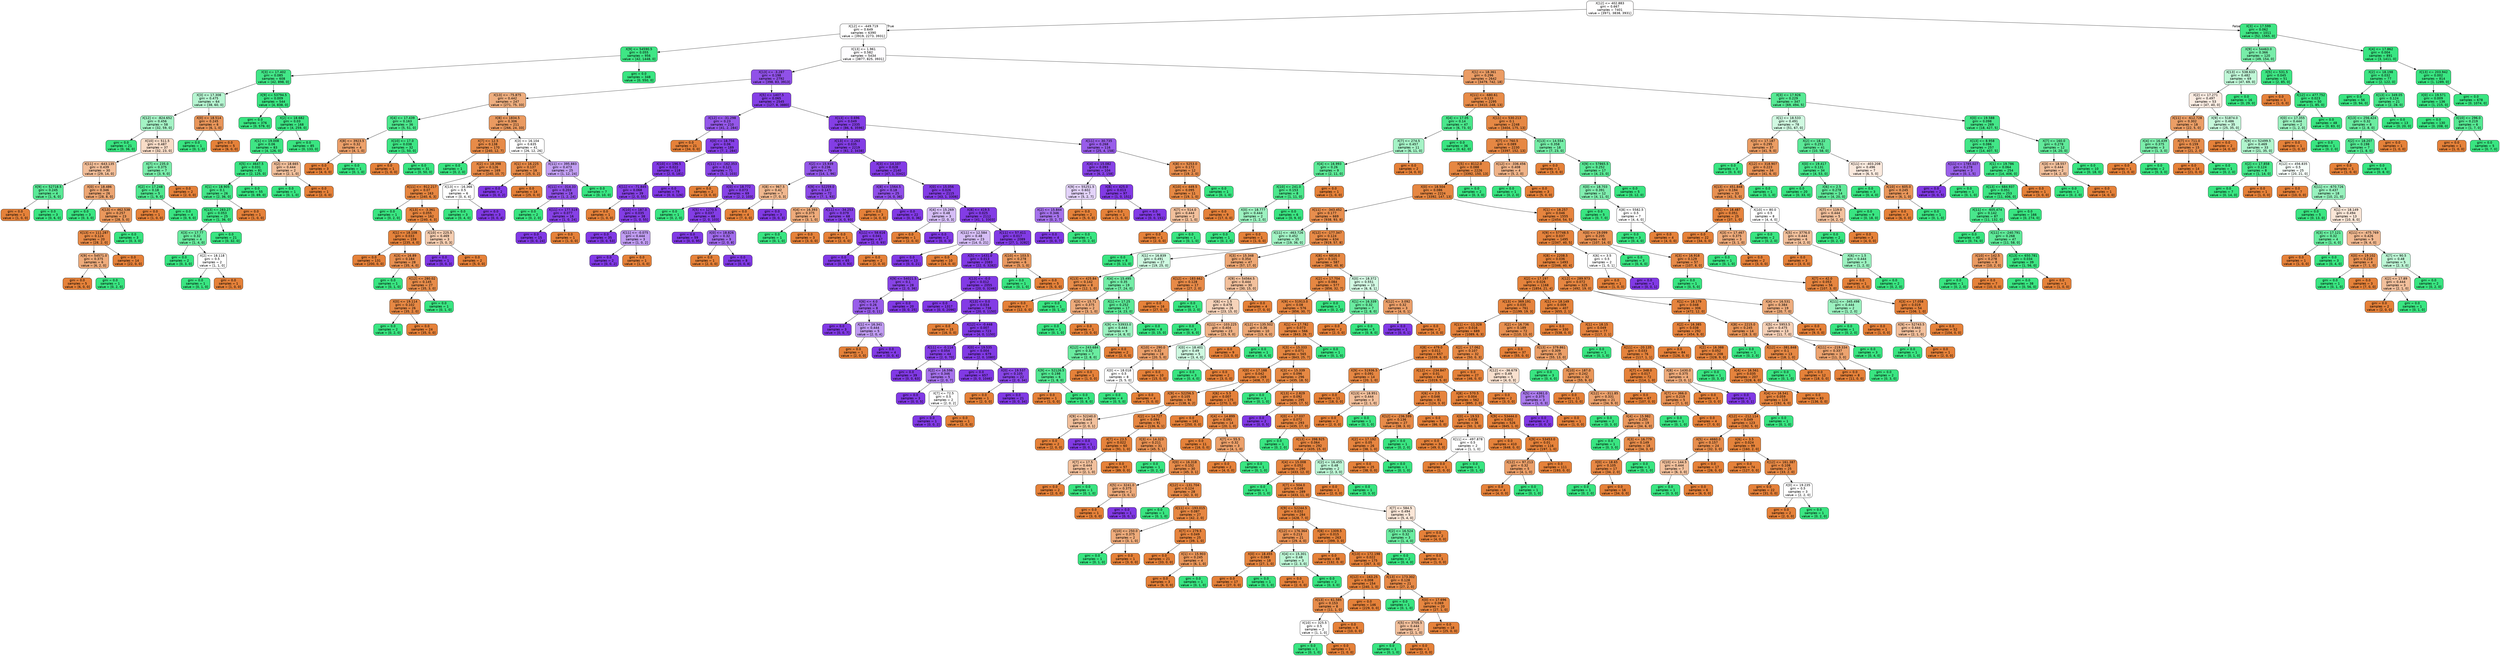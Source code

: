 digraph Tree {
node [shape=box, style="filled, rounded", color="black", fontname=helvetica] ;
edge [fontname=helvetica] ;
0 [label="X[12] <= 402.883\ngini = 0.667\nsamples = 7401\nvalue = [3971, 3838, 3931]", fillcolor="#fffefe"] ;
1 [label="X[12] <= -449.719\ngini = 0.649\nsamples = 6390\nvalue = [3919, 2273, 3931]", fillcolor="#ffffff"] ;
0 -> 1 [labeldistance=2.5, labelangle=45, headlabel="True"] ;
2 [label="X[9] <= 54590.5\ngini = 0.055\nsamples = 956\nvalue = [42, 1448, 0]", fillcolor="#3fe685"] ;
1 -> 2 ;
3 [label="X[3] <= 17.402\ngini = 0.085\nsamples = 608\nvalue = [42, 898, 0]", fillcolor="#42e687"] ;
2 -> 3 ;
4 [label="X[3] <= 17.308\ngini = 0.475\nsamples = 64\nvalue = [38, 60, 0]", fillcolor="#b6f5d1"] ;
3 -> 4 ;
5 [label="X[12] <= -824.652\ngini = 0.456\nsamples = 58\nvalue = [32, 59, 0]", fillcolor="#a4f3c5"] ;
4 -> 5 ;
6 [label="gini = 0.0\nsamples = 21\nvalue = [0, 36, 0]", fillcolor="#39e581"] ;
5 -> 6 ;
7 [label="X[10] <= 511.5\ngini = 0.487\nsamples = 37\nvalue = [32, 23, 0]", fillcolor="#f8dcc7"] ;
5 -> 7 ;
8 [label="X[11] <= -643.135\ngini = 0.439\nsamples = 30\nvalue = [29, 14, 0]", fillcolor="#f2be99"] ;
7 -> 8 ;
9 [label="X[9] <= 52718.5\ngini = 0.245\nsamples = 4\nvalue = [1, 6, 0]", fillcolor="#5ae996"] ;
8 -> 9 ;
10 [label="gini = 0.0\nsamples = 1\nvalue = [1, 0, 0]", fillcolor="#e58139"] ;
9 -> 10 ;
11 [label="gini = 0.0\nsamples = 3\nvalue = [0, 6, 0]", fillcolor="#39e581"] ;
9 -> 11 ;
12 [label="X[0] <= 18.486\ngini = 0.346\nsamples = 26\nvalue = [28, 8, 0]", fillcolor="#eca572"] ;
8 -> 12 ;
13 [label="gini = 0.0\nsamples = 3\nvalue = [0, 3, 0]", fillcolor="#39e581"] ;
12 -> 13 ;
14 [label="X[13] <= 462.538\ngini = 0.257\nsamples = 23\nvalue = [28, 5, 0]", fillcolor="#ea985c"] ;
12 -> 14 ;
15 [label="X[13] <= 111.287\ngini = 0.124\nsamples = 20\nvalue = [28, 2, 0]", fillcolor="#e78a47"] ;
14 -> 15 ;
16 [label="X[9] <= 54571.0\ngini = 0.375\nsamples = 6\nvalue = [6, 2, 0]", fillcolor="#eeab7b"] ;
15 -> 16 ;
17 [label="gini = 0.0\nsamples = 5\nvalue = [6, 0, 0]", fillcolor="#e58139"] ;
16 -> 17 ;
18 [label="gini = 0.0\nsamples = 1\nvalue = [0, 2, 0]", fillcolor="#39e581"] ;
16 -> 18 ;
19 [label="gini = 0.0\nsamples = 14\nvalue = [22, 0, 0]", fillcolor="#e58139"] ;
15 -> 19 ;
20 [label="gini = 0.0\nsamples = 3\nvalue = [0, 3, 0]", fillcolor="#39e581"] ;
14 -> 20 ;
21 [label="X[7] <= 235.0\ngini = 0.375\nsamples = 7\nvalue = [3, 9, 0]", fillcolor="#7beeab"] ;
7 -> 21 ;
22 [label="X[2] <= 17.248\ngini = 0.18\nsamples = 5\nvalue = [1, 9, 0]", fillcolor="#4fe88f"] ;
21 -> 22 ;
23 [label="gini = 0.0\nsamples = 1\nvalue = [1, 0, 0]", fillcolor="#e58139"] ;
22 -> 23 ;
24 [label="gini = 0.0\nsamples = 4\nvalue = [0, 9, 0]", fillcolor="#39e581"] ;
22 -> 24 ;
25 [label="gini = 0.0\nsamples = 2\nvalue = [2, 0, 0]", fillcolor="#e58139"] ;
21 -> 25 ;
26 [label="X[0] <= 18.514\ngini = 0.245\nsamples = 6\nvalue = [6, 1, 0]", fillcolor="#e9965a"] ;
4 -> 26 ;
27 [label="gini = 0.0\nsamples = 1\nvalue = [0, 1, 0]", fillcolor="#39e581"] ;
26 -> 27 ;
28 [label="gini = 0.0\nsamples = 5\nvalue = [6, 0, 0]", fillcolor="#e58139"] ;
26 -> 28 ;
29 [label="X[9] <= 53794.5\ngini = 0.009\nsamples = 544\nvalue = [4, 838, 0]", fillcolor="#3ae582"] ;
3 -> 29 ;
30 [label="gini = 0.0\nsamples = 376\nvalue = [0, 579, 0]", fillcolor="#39e581"] ;
29 -> 30 ;
31 [label="X[2] <= 18.682\ngini = 0.03\nsamples = 168\nvalue = [4, 259, 0]", fillcolor="#3ce583"] ;
29 -> 31 ;
32 [label="X[1] <= 19.008\ngini = 0.06\nsamples = 83\nvalue = [4, 126, 0]", fillcolor="#3fe685"] ;
31 -> 32 ;
33 [label="X[5] <= 4647.5\ngini = 0.031\nsamples = 81\nvalue = [2, 125, 0]", fillcolor="#3ce583"] ;
32 -> 33 ;
34 [label="X[1] <= 18.905\ngini = 0.1\nsamples = 26\nvalue = [2, 36, 0]", fillcolor="#44e688"] ;
33 -> 34 ;
35 [label="X[13] <= 283.27\ngini = 0.053\nsamples = 25\nvalue = [1, 36, 0]", fillcolor="#3ee684"] ;
34 -> 35 ;
36 [label="X[3] <= 17.77\ngini = 0.32\nsamples = 4\nvalue = [1, 4, 0]", fillcolor="#6aeca0"] ;
35 -> 36 ;
37 [label="gini = 0.0\nsamples = 2\nvalue = [0, 3, 0]", fillcolor="#39e581"] ;
36 -> 37 ;
38 [label="X[2] <= 18.118\ngini = 0.5\nsamples = 2\nvalue = [1, 1, 0]", fillcolor="#ffffff"] ;
36 -> 38 ;
39 [label="gini = 0.0\nsamples = 1\nvalue = [0, 1, 0]", fillcolor="#39e581"] ;
38 -> 39 ;
40 [label="gini = 0.0\nsamples = 1\nvalue = [1, 0, 0]", fillcolor="#e58139"] ;
38 -> 40 ;
41 [label="gini = 0.0\nsamples = 21\nvalue = [0, 32, 0]", fillcolor="#39e581"] ;
35 -> 41 ;
42 [label="gini = 0.0\nsamples = 1\nvalue = [1, 0, 0]", fillcolor="#e58139"] ;
34 -> 42 ;
43 [label="gini = 0.0\nsamples = 55\nvalue = [0, 89, 0]", fillcolor="#39e581"] ;
33 -> 43 ;
44 [label="X[2] <= 18.665\ngini = 0.444\nsamples = 2\nvalue = [2, 1, 0]", fillcolor="#f2c09c"] ;
32 -> 44 ;
45 [label="gini = 0.0\nsamples = 1\nvalue = [0, 1, 0]", fillcolor="#39e581"] ;
44 -> 45 ;
46 [label="gini = 0.0\nsamples = 1\nvalue = [2, 0, 0]", fillcolor="#e58139"] ;
44 -> 46 ;
47 [label="gini = 0.0\nsamples = 85\nvalue = [0, 133, 0]", fillcolor="#39e581"] ;
31 -> 47 ;
48 [label="gini = 0.0\nsamples = 348\nvalue = [0, 550, 0]", fillcolor="#39e581"] ;
2 -> 48 ;
49 [label="X[13] <= 1.961\ngini = 0.582\nsamples = 5434\nvalue = [3877, 825, 3931]", fillcolor="#fefdff"] ;
1 -> 49 ;
50 [label="X[13] <= -3.287\ngini = 0.198\nsamples = 2792\nvalue = [398, 83, 3913]", fillcolor="#9051e8"] ;
49 -> 50 ;
51 [label="X[13] <= -75.875\ngini = 0.442\nsamples = 247\nvalue = [271, 75, 33]", fillcolor="#eeae7f"] ;
50 -> 51 ;
52 [label="X[4] <= 17.439\ngini = 0.163\nsamples = 36\nvalue = [5, 51, 0]", fillcolor="#4ce88d"] ;
51 -> 52 ;
53 [label="X[8] <= 3923.5\ngini = 0.32\nsamples = 4\nvalue = [4, 1, 0]", fillcolor="#eca06a"] ;
52 -> 53 ;
54 [label="gini = 0.0\nsamples = 3\nvalue = [4, 0, 0]", fillcolor="#e58139"] ;
53 -> 54 ;
55 [label="gini = 0.0\nsamples = 1\nvalue = [0, 1, 0]", fillcolor="#39e581"] ;
53 -> 55 ;
56 [label="X[10] <= 17.0\ngini = 0.038\nsamples = 32\nvalue = [1, 50, 0]", fillcolor="#3de684"] ;
52 -> 56 ;
57 [label="gini = 0.0\nsamples = 1\nvalue = [1, 0, 0]", fillcolor="#e58139"] ;
56 -> 57 ;
58 [label="gini = 0.0\nsamples = 31\nvalue = [0, 50, 0]", fillcolor="#39e581"] ;
56 -> 58 ;
59 [label="X[8] <= 1834.5\ngini = 0.306\nsamples = 211\nvalue = [266, 24, 33]", fillcolor="#ea9a60"] ;
51 -> 59 ;
60 [label="X[7] <= 12.5\ngini = 0.138\nsamples = 170\nvalue = [240, 12, 7]", fillcolor="#e78b48"] ;
59 -> 60 ;
61 [label="gini = 0.0\nsamples = 1\nvalue = [0, 2, 0]", fillcolor="#39e581"] ;
60 -> 61 ;
62 [label="X[2] <= 18.398\ngini = 0.126\nsamples = 169\nvalue = [240, 10, 7]", fillcolor="#e78a47"] ;
60 -> 62 ;
63 [label="X[11] <= -912.217\ngini = 0.07\nsamples = 163\nvalue = [240, 6, 3]", fillcolor="#e68640"] ;
62 -> 63 ;
64 [label="gini = 0.0\nsamples = 1\nvalue = [0, 2, 0]", fillcolor="#39e581"] ;
63 -> 64 ;
65 [label="X[13] <= -3.361\ngini = 0.055\nsamples = 162\nvalue = [240, 4, 3]", fillcolor="#e6853f"] ;
63 -> 65 ;
66 [label="X[1] <= 18.108\ngini = 0.033\nsamples = 159\nvalue = [235, 4, 0]", fillcolor="#e5833c"] ;
65 -> 66 ;
67 [label="gini = 0.0\nsamples = 131\nvalue = [200, 0, 0]", fillcolor="#e58139"] ;
66 -> 67 ;
68 [label="X[3] <= 16.89\ngini = 0.184\nsamples = 28\nvalue = [35, 4, 0]", fillcolor="#e88f50"] ;
66 -> 68 ;
69 [label="gini = 0.0\nsamples = 1\nvalue = [0, 1, 0]", fillcolor="#39e581"] ;
68 -> 69 ;
70 [label="X[12] <= 280.02\ngini = 0.145\nsamples = 27\nvalue = [35, 3, 0]", fillcolor="#e78c4a"] ;
68 -> 70 ;
71 [label="X[0] <= 19.114\ngini = 0.102\nsamples = 26\nvalue = [35, 2, 0]", fillcolor="#e68844"] ;
70 -> 71 ;
72 [label="gini = 0.0\nsamples = 2\nvalue = [0, 2, 0]", fillcolor="#39e581"] ;
71 -> 72 ;
73 [label="gini = 0.0\nsamples = 24\nvalue = [35, 0, 0]", fillcolor="#e58139"] ;
71 -> 73 ;
74 [label="gini = 0.0\nsamples = 1\nvalue = [0, 1, 0]", fillcolor="#39e581"] ;
70 -> 74 ;
75 [label="X[10] <= 225.5\ngini = 0.469\nsamples = 3\nvalue = [5, 0, 3]", fillcolor="#f5cdb0"] ;
65 -> 75 ;
76 [label="gini = 0.0\nsamples = 1\nvalue = [0, 0, 3]", fillcolor="#8139e5"] ;
75 -> 76 ;
77 [label="gini = 0.0\nsamples = 2\nvalue = [5, 0, 0]", fillcolor="#e58139"] ;
75 -> 77 ;
78 [label="X[13] <= -16.366\ngini = 0.5\nsamples = 6\nvalue = [0, 4, 4]", fillcolor="#ffffff"] ;
62 -> 78 ;
79 [label="gini = 0.0\nsamples = 3\nvalue = [0, 4, 0]", fillcolor="#39e581"] ;
78 -> 79 ;
80 [label="gini = 0.0\nsamples = 3\nvalue = [0, 0, 4]", fillcolor="#8139e5"] ;
78 -> 80 ;
81 [label="X[3] <= 16.104\ngini = 0.635\nsamples = 41\nvalue = [26, 12, 26]", fillcolor="#ffffff"] ;
59 -> 81 ;
82 [label="X[1] <= 16.225\ngini = 0.137\nsamples = 16\nvalue = [25, 0, 2]", fillcolor="#e78b49"] ;
81 -> 82 ;
83 [label="gini = 0.0\nsamples = 2\nvalue = [0, 0, 2]", fillcolor="#8139e5"] ;
82 -> 83 ;
84 [label="gini = 0.0\nsamples = 14\nvalue = [25, 0, 0]", fillcolor="#e58139"] ;
82 -> 84 ;
85 [label="X[11] <= 395.883\ngini = 0.473\nsamples = 25\nvalue = [1, 12, 24]", fillcolor="#c3a0f3"] ;
81 -> 85 ;
86 [label="X[11] <= -314.33\ngini = 0.203\nsamples = 18\nvalue = [1, 2, 24]", fillcolor="#9051e8"] ;
85 -> 86 ;
87 [label="gini = 0.0\nsamples = 2\nvalue = [0, 2, 0]", fillcolor="#39e581"] ;
86 -> 87 ;
88 [label="X[11] <= 177.519\ngini = 0.077\nsamples = 16\nvalue = [1, 0, 24]", fillcolor="#8641e6"] ;
86 -> 88 ;
89 [label="gini = 0.0\nsamples = 15\nvalue = [0, 0, 24]", fillcolor="#8139e5"] ;
88 -> 89 ;
90 [label="gini = 0.0\nsamples = 1\nvalue = [1, 0, 0]", fillcolor="#e58139"] ;
88 -> 90 ;
91 [label="gini = 0.0\nsamples = 7\nvalue = [0, 10, 0]", fillcolor="#39e581"] ;
85 -> 91 ;
92 [label="X[5] <= 1407.5\ngini = 0.065\nsamples = 2545\nvalue = [127, 8, 3880]", fillcolor="#8540e6"] ;
50 -> 92 ;
93 [label="X[12] <= -31.298\ngini = 0.23\nsamples = 210\nvalue = [41, 2, 284]", fillcolor="#9457e9"] ;
92 -> 93 ;
94 [label="gini = 0.0\nsamples = 21\nvalue = [34, 0, 0]", fillcolor="#e58139"] ;
93 -> 94 ;
95 [label="X[0] <= 18.756\ngini = 0.06\nsamples = 189\nvalue = [7, 2, 284]", fillcolor="#853fe6"] ;
93 -> 95 ;
96 [label="X[10] <= 196.5\ngini = 0.022\nsamples = 118\nvalue = [2, 0, 181]", fillcolor="#823be5"] ;
95 -> 96 ;
97 [label="X[11] <= -71.845\ngini = 0.068\nsamples = 39\nvalue = [2, 0, 55]", fillcolor="#8640e6"] ;
96 -> 97 ;
98 [label="gini = 0.0\nsamples = 1\nvalue = [1, 0, 0]", fillcolor="#e58139"] ;
97 -> 98 ;
99 [label="X[10] <= 187.0\ngini = 0.035\nsamples = 38\nvalue = [1, 0, 55]", fillcolor="#833de5"] ;
97 -> 99 ;
100 [label="gini = 0.0\nsamples = 35\nvalue = [0, 0, 53]", fillcolor="#8139e5"] ;
99 -> 100 ;
101 [label="X[11] <= -0.075\ngini = 0.444\nsamples = 3\nvalue = [1, 0, 2]", fillcolor="#c09cf2"] ;
99 -> 101 ;
102 [label="gini = 0.0\nsamples = 2\nvalue = [0, 0, 2]", fillcolor="#8139e5"] ;
101 -> 102 ;
103 [label="gini = 0.0\nsamples = 1\nvalue = [1, 0, 0]", fillcolor="#e58139"] ;
101 -> 103 ;
104 [label="gini = 0.0\nsamples = 79\nvalue = [0, 0, 126]", fillcolor="#8139e5"] ;
96 -> 104 ;
105 [label="X[11] <= -162.353\ngini = 0.121\nsamples = 71\nvalue = [5, 2, 103]", fillcolor="#8946e7"] ;
95 -> 105 ;
106 [label="gini = 0.0\nsamples = 2\nvalue = [3, 0, 0]", fillcolor="#e58139"] ;
105 -> 106 ;
107 [label="X[0] <= 18.772\ngini = 0.073\nsamples = 69\nvalue = [2, 2, 103]", fillcolor="#8641e6"] ;
105 -> 107 ;
108 [label="gini = 0.0\nsamples = 1\nvalue = [0, 2, 0]", fillcolor="#39e581"] ;
107 -> 108 ;
109 [label="X[5] <= 1270.5\ngini = 0.037\nsamples = 68\nvalue = [2, 0, 103]", fillcolor="#833de6"] ;
107 -> 109 ;
110 [label="gini = 0.0\nsamples = 59\nvalue = [0, 0, 95]", fillcolor="#8139e5"] ;
109 -> 110 ;
111 [label="X[0] <= 18.826\ngini = 0.32\nsamples = 9\nvalue = [2, 0, 8]", fillcolor="#a06aec"] ;
109 -> 111 ;
112 [label="gini = 0.0\nsamples = 1\nvalue = [2, 0, 0]", fillcolor="#e58139"] ;
111 -> 112 ;
113 [label="gini = 0.0\nsamples = 8\nvalue = [0, 0, 8]", fillcolor="#8139e5"] ;
111 -> 113 ;
114 [label="X[13] <= 0.696\ngini = 0.049\nsamples = 2335\nvalue = [86, 6, 3596]", fillcolor="#843ee6"] ;
92 -> 114 ;
115 [label="X[13] <= -2.263\ngini = 0.035\nsamples = 2219\nvalue = [61, 2, 3438]", fillcolor="#833de5"] ;
114 -> 115 ;
116 [label="X[2] <= 15.939\ngini = 0.236\nsamples = 79\nvalue = [14, 1, 96]", fillcolor="#9458e9"] ;
115 -> 116 ;
117 [label="X[8] <= 967.5\ngini = 0.42\nsamples = 7\nvalue = [7, 0, 3]", fillcolor="#f0b78e"] ;
116 -> 117 ;
118 [label="gini = 0.0\nsamples = 4\nvalue = [7, 0, 0]", fillcolor="#e58139"] ;
117 -> 118 ;
119 [label="gini = 0.0\nsamples = 3\nvalue = [0, 0, 3]", fillcolor="#8139e5"] ;
117 -> 119 ;
120 [label="X[9] <= 52259.0\ngini = 0.147\nsamples = 72\nvalue = [7, 1, 93]", fillcolor="#8c4ae7"] ;
116 -> 120 ;
121 [label="X[4] <= 16.393\ngini = 0.375\nsamples = 4\nvalue = [3, 1, 0]", fillcolor="#eeab7b"] ;
120 -> 121 ;
122 [label="gini = 0.0\nsamples = 1\nvalue = [0, 1, 0]", fillcolor="#39e581"] ;
121 -> 122 ;
123 [label="gini = 0.0\nsamples = 3\nvalue = [3, 0, 0]", fillcolor="#e58139"] ;
121 -> 123 ;
124 [label="X[11] <= -34.253\ngini = 0.079\nsamples = 68\nvalue = [4, 0, 93]", fillcolor="#8642e6"] ;
120 -> 124 ;
125 [label="gini = 0.0\nsamples = 1\nvalue = [2, 0, 0]", fillcolor="#e58139"] ;
124 -> 125 ;
126 [label="X[11] <= 58.616\ngini = 0.041\nsamples = 67\nvalue = [2, 0, 93]", fillcolor="#843de6"] ;
124 -> 126 ;
127 [label="gini = 0.0\nsamples = 65\nvalue = [0, 0, 93]", fillcolor="#8139e5"] ;
126 -> 127 ;
128 [label="gini = 0.0\nsamples = 2\nvalue = [2, 0, 0]", fillcolor="#e58139"] ;
126 -> 128 ;
129 [label="X[3] <= 14.107\ngini = 0.028\nsamples = 2140\nvalue = [47, 1, 3342]", fillcolor="#833ce5"] ;
115 -> 129 ;
130 [label="X[8] <= 1564.5\ngini = 0.18\nsamples = 25\nvalue = [4, 0, 36]", fillcolor="#8f4fe8"] ;
129 -> 130 ;
131 [label="gini = 0.0\nsamples = 3\nvalue = [4, 0, 0]", fillcolor="#e58139"] ;
130 -> 131 ;
132 [label="gini = 0.0\nsamples = 22\nvalue = [0, 0, 36]", fillcolor="#8139e5"] ;
130 -> 132 ;
133 [label="X[0] <= 15.056\ngini = 0.026\nsamples = 2115\nvalue = [43, 1, 3306]", fillcolor="#833ce5"] ;
129 -> 133 ;
134 [label="X[4] <= 15.269\ngini = 0.48\nsamples = 3\nvalue = [2, 0, 3]", fillcolor="#d5bdf6"] ;
133 -> 134 ;
135 [label="gini = 0.0\nsamples = 1\nvalue = [2, 0, 0]", fillcolor="#e58139"] ;
134 -> 135 ;
136 [label="gini = 0.0\nsamples = 2\nvalue = [0, 0, 3]", fillcolor="#8139e5"] ;
134 -> 136 ;
137 [label="X[8] <= 419.5\ngini = 0.025\nsamples = 2112\nvalue = [41, 1, 3303]", fillcolor="#833ce5"] ;
133 -> 137 ;
138 [label="X[11] <= 12.584\ngini = 0.48\nsamples = 23\nvalue = [14, 0, 21]", fillcolor="#d5bdf6"] ;
137 -> 138 ;
139 [label="gini = 0.0\nsamples = 13\nvalue = [0, 0, 21]", fillcolor="#8139e5"] ;
138 -> 139 ;
140 [label="gini = 0.0\nsamples = 10\nvalue = [14, 0, 0]", fillcolor="#e58139"] ;
138 -> 140 ;
141 [label="X[11] <= 57.411\ngini = 0.017\nsamples = 2089\nvalue = [27, 1, 3282]", fillcolor="#823be5"] ;
137 -> 141 ;
142 [label="X[5] <= 1431.0\ngini = 0.013\nsamples = 2083\nvalue = [22, 0, 3282]", fillcolor="#823ae5"] ;
141 -> 142 ;
143 [label="X[9] <= 54021.5\ngini = 0.1\nsamples = 28\nvalue = [2, 0, 36]", fillcolor="#8844e6"] ;
142 -> 143 ;
144 [label="X[6] <= 4.0\ngini = 0.26\nsamples = 8\nvalue = [2, 0, 11]", fillcolor="#985dea"] ;
143 -> 144 ;
145 [label="gini = 0.0\nsamples = 3\nvalue = [0, 0, 7]", fillcolor="#8139e5"] ;
144 -> 145 ;
146 [label="X[1] <= 16.341\ngini = 0.444\nsamples = 5\nvalue = [2, 0, 4]", fillcolor="#c09cf2"] ;
144 -> 146 ;
147 [label="gini = 0.0\nsamples = 1\nvalue = [2, 0, 0]", fillcolor="#e58139"] ;
146 -> 147 ;
148 [label="gini = 0.0\nsamples = 4\nvalue = [0, 0, 4]", fillcolor="#8139e5"] ;
146 -> 148 ;
149 [label="gini = 0.0\nsamples = 20\nvalue = [0, 0, 25]", fillcolor="#8139e5"] ;
143 -> 149 ;
150 [label="X[13] <= -0.0\ngini = 0.012\nsamples = 2055\nvalue = [20, 0, 3246]", fillcolor="#823ae5"] ;
142 -> 150 ;
151 [label="gini = 0.0\nsamples = 1317\nvalue = [0, 0, 2096]", fillcolor="#8139e5"] ;
150 -> 151 ;
152 [label="X[13] <= 0.0\ngini = 0.034\nsamples = 738\nvalue = [20, 0, 1150]", fillcolor="#833ce5"] ;
150 -> 152 ;
153 [label="gini = 0.0\nsamples = 15\nvalue = [16, 0, 0]", fillcolor="#e58139"] ;
152 -> 153 ;
154 [label="X[12] <= -0.448\ngini = 0.007\nsamples = 723\nvalue = [4, 0, 1150]", fillcolor="#813ae5"] ;
152 -> 154 ;
155 [label="X[11] <= -0.114\ngini = 0.054\nsamples = 44\nvalue = [2, 0, 70]", fillcolor="#853fe6"] ;
154 -> 155 ;
156 [label="gini = 0.0\nsamples = 39\nvalue = [0, 0, 63]", fillcolor="#8139e5"] ;
155 -> 156 ;
157 [label="X[2] <= 16.596\ngini = 0.346\nsamples = 5\nvalue = [2, 0, 7]", fillcolor="#a572ec"] ;
155 -> 157 ;
158 [label="gini = 0.0\nsamples = 3\nvalue = [0, 0, 5]", fillcolor="#8139e5"] ;
157 -> 158 ;
159 [label="X[7] <= 72.5\ngini = 0.5\nsamples = 2\nvalue = [2, 0, 2]", fillcolor="#ffffff"] ;
157 -> 159 ;
160 [label="gini = 0.0\nsamples = 1\nvalue = [0, 0, 2]", fillcolor="#8139e5"] ;
159 -> 160 ;
161 [label="gini = 0.0\nsamples = 1\nvalue = [2, 0, 0]", fillcolor="#e58139"] ;
159 -> 161 ;
162 [label="X[0] <= 19.535\ngini = 0.004\nsamples = 679\nvalue = [2, 0, 1080]", fillcolor="#8139e5"] ;
154 -> 162 ;
163 [label="gini = 0.0\nsamples = 657\nvalue = [0, 0, 1046]", fillcolor="#8139e5"] ;
162 -> 163 ;
164 [label="X[0] <= 19.537\ngini = 0.105\nsamples = 22\nvalue = [2, 0, 34]", fillcolor="#8845e7"] ;
162 -> 164 ;
165 [label="gini = 0.0\nsamples = 1\nvalue = [2, 0, 0]", fillcolor="#e58139"] ;
164 -> 165 ;
166 [label="gini = 0.0\nsamples = 21\nvalue = [0, 0, 34]", fillcolor="#8139e5"] ;
164 -> 166 ;
167 [label="X[10] <= 103.5\ngini = 0.278\nsamples = 6\nvalue = [5, 1, 0]", fillcolor="#ea9a61"] ;
141 -> 167 ;
168 [label="gini = 0.0\nsamples = 1\nvalue = [0, 1, 0]", fillcolor="#39e581"] ;
167 -> 168 ;
169 [label="gini = 0.0\nsamples = 5\nvalue = [5, 0, 0]", fillcolor="#e58139"] ;
167 -> 169 ;
170 [label="X[11] <= 30.735\ngini = 0.268\nsamples = 116\nvalue = [25, 4, 158]", fillcolor="#985cea"] ;
114 -> 170 ;
171 [label="X[4] <= 15.082\ngini = 0.093\nsamples = 104\nvalue = [6, 2, 158]", fillcolor="#8743e6"] ;
170 -> 171 ;
172 [label="X[9] <= 55251.5\ngini = 0.602\nsamples = 7\nvalue = [5, 2, 7]", fillcolor="#e3d3f9"] ;
171 -> 172 ;
173 [label="X[2] <= 15.844\ngini = 0.346\nsamples = 5\nvalue = [0, 2, 7]", fillcolor="#a572ec"] ;
172 -> 173 ;
174 [label="gini = 0.0\nsamples = 4\nvalue = [0, 0, 7]", fillcolor="#8139e5"] ;
173 -> 174 ;
175 [label="gini = 0.0\nsamples = 1\nvalue = [0, 2, 0]", fillcolor="#39e581"] ;
173 -> 175 ;
176 [label="gini = 0.0\nsamples = 2\nvalue = [5, 0, 0]", fillcolor="#e58139"] ;
172 -> 176 ;
177 [label="X[8] <= 425.0\ngini = 0.013\nsamples = 97\nvalue = [1, 0, 151]", fillcolor="#823ae5"] ;
171 -> 177 ;
178 [label="gini = 0.0\nsamples = 1\nvalue = [1, 0, 0]", fillcolor="#e58139"] ;
177 -> 178 ;
179 [label="gini = 0.0\nsamples = 96\nvalue = [0, 0, 151]", fillcolor="#8139e5"] ;
177 -> 179 ;
180 [label="X[8] <= 5253.0\ngini = 0.172\nsamples = 12\nvalue = [19, 2, 0]", fillcolor="#e88e4e"] ;
170 -> 180 ;
181 [label="X[10] <= 449.5\ngini = 0.095\nsamples = 11\nvalue = [19, 1, 0]", fillcolor="#e68843"] ;
180 -> 181 ;
182 [label="X[7] <= 514.0\ngini = 0.444\nsamples = 2\nvalue = [2, 1, 0]", fillcolor="#f2c09c"] ;
181 -> 182 ;
183 [label="gini = 0.0\nsamples = 1\nvalue = [2, 0, 0]", fillcolor="#e58139"] ;
182 -> 183 ;
184 [label="gini = 0.0\nsamples = 1\nvalue = [0, 1, 0]", fillcolor="#39e581"] ;
182 -> 184 ;
185 [label="gini = 0.0\nsamples = 9\nvalue = [17, 0, 0]", fillcolor="#e58139"] ;
181 -> 185 ;
186 [label="gini = 0.0\nsamples = 1\nvalue = [0, 1, 0]", fillcolor="#39e581"] ;
180 -> 186 ;
187 [label="X[1] <= 18.361\ngini = 0.296\nsamples = 2642\nvalue = [3479, 742, 18]", fillcolor="#eb9c64"] ;
49 -> 187 ;
188 [label="X[11] <= -680.61\ngini = 0.133\nsamples = 2295\nvalue = [3410, 248, 13]", fillcolor="#e78b48"] ;
187 -> 188 ;
189 [label="X[4] <= 17.05\ngini = 0.14\nsamples = 47\nvalue = [6, 73, 0]", fillcolor="#49e78b"] ;
188 -> 189 ;
190 [label="X[7] <= 274.5\ngini = 0.457\nsamples = 11\nvalue = [6, 11, 0]", fillcolor="#a5f3c6"] ;
189 -> 190 ;
191 [label="X[4] <= 16.993\ngini = 0.26\nsamples = 9\nvalue = [2, 11, 0]", fillcolor="#5dea98"] ;
190 -> 191 ;
192 [label="X[10] <= 241.0\ngini = 0.153\nsamples = 8\nvalue = [1, 11, 0]", fillcolor="#4be78c"] ;
191 -> 192 ;
193 [label="X[0] <= 18.777\ngini = 0.444\nsamples = 2\nvalue = [1, 2, 0]", fillcolor="#9cf2c0"] ;
192 -> 193 ;
194 [label="gini = 0.0\nsamples = 1\nvalue = [0, 2, 0]", fillcolor="#39e581"] ;
193 -> 194 ;
195 [label="gini = 0.0\nsamples = 1\nvalue = [1, 0, 0]", fillcolor="#e58139"] ;
193 -> 195 ;
196 [label="gini = 0.0\nsamples = 6\nvalue = [0, 9, 0]", fillcolor="#39e581"] ;
192 -> 196 ;
197 [label="gini = 0.0\nsamples = 1\nvalue = [1, 0, 0]", fillcolor="#e58139"] ;
191 -> 197 ;
198 [label="gini = 0.0\nsamples = 2\nvalue = [4, 0, 0]", fillcolor="#e58139"] ;
190 -> 198 ;
199 [label="gini = 0.0\nsamples = 36\nvalue = [0, 62, 0]", fillcolor="#39e581"] ;
189 -> 199 ;
200 [label="X[11] <= 530.213\ngini = 0.1\nsamples = 2248\nvalue = [3404, 175, 13]", fillcolor="#e68844"] ;
188 -> 200 ;
201 [label="X[7] <= 760.5\ngini = 0.089\nsamples = 2230\nvalue = [3397, 152, 13]", fillcolor="#e68743"] ;
200 -> 201 ;
202 [label="X[5] <= 8112.0\ngini = 0.088\nsamples = 2226\nvalue = [3392, 150, 13]", fillcolor="#e68742"] ;
201 -> 202 ;
203 [label="X[0] <= 18.504\ngini = 0.086\nsamples = 2224\nvalue = [3392, 147, 13]", fillcolor="#e68742"] ;
202 -> 203 ;
204 [label="X[11] <= -343.452\ngini = 0.177\nsamples = 669\nvalue = [938, 93, 8]", fillcolor="#e88e4e"] ;
203 -> 204 ;
205 [label="X[11] <= -463.726\ngini = 0.452\nsamples = 35\nvalue = [19, 36, 0]", fillcolor="#a2f3c4"] ;
204 -> 205 ;
206 [label="gini = 0.0\nsamples = 8\nvalue = [0, 11, 0]", fillcolor="#39e581"] ;
205 -> 206 ;
207 [label="X[1] <= 16.839\ngini = 0.491\nsamples = 27\nvalue = [19, 25, 0]", fillcolor="#cff9e1"] ;
205 -> 207 ;
208 [label="X[13] <= 425.84\ngini = 0.142\nsamples = 8\nvalue = [12, 1, 0]", fillcolor="#e78c49"] ;
207 -> 208 ;
209 [label="gini = 0.0\nsamples = 7\nvalue = [12, 0, 0]", fillcolor="#e58139"] ;
208 -> 209 ;
210 [label="gini = 0.0\nsamples = 1\nvalue = [0, 1, 0]", fillcolor="#39e581"] ;
208 -> 210 ;
211 [label="X[4] <= 15.495\ngini = 0.35\nsamples = 19\nvalue = [7, 24, 0]", fillcolor="#73eda6"] ;
207 -> 211 ;
212 [label="X[3] <= 15.71\ngini = 0.375\nsamples = 2\nvalue = [3, 1, 0]", fillcolor="#eeab7b"] ;
211 -> 212 ;
213 [label="gini = 0.0\nsamples = 1\nvalue = [0, 1, 0]", fillcolor="#39e581"] ;
212 -> 213 ;
214 [label="gini = 0.0\nsamples = 1\nvalue = [3, 0, 0]", fillcolor="#e58139"] ;
212 -> 214 ;
215 [label="X[1] <= 17.25\ngini = 0.252\nsamples = 17\nvalue = [4, 23, 0]", fillcolor="#5bea97"] ;
211 -> 215 ;
216 [label="X[9] <= 53933.0\ngini = 0.444\nsamples = 9\nvalue = [4, 8, 0]", fillcolor="#9cf2c0"] ;
215 -> 216 ;
217 [label="X[12] <= 243.684\ngini = 0.32\nsamples = 7\nvalue = [2, 8, 0]", fillcolor="#6aeca0"] ;
216 -> 217 ;
218 [label="X[9] <= 52126.5\ngini = 0.198\nsamples = 6\nvalue = [1, 8, 0]", fillcolor="#52e891"] ;
217 -> 218 ;
219 [label="gini = 0.0\nsamples = 1\nvalue = [1, 0, 0]", fillcolor="#e58139"] ;
218 -> 219 ;
220 [label="gini = 0.0\nsamples = 5\nvalue = [0, 8, 0]", fillcolor="#39e581"] ;
218 -> 220 ;
221 [label="gini = 0.0\nsamples = 1\nvalue = [1, 0, 0]", fillcolor="#e58139"] ;
217 -> 221 ;
222 [label="gini = 0.0\nsamples = 2\nvalue = [2, 0, 0]", fillcolor="#e58139"] ;
216 -> 222 ;
223 [label="gini = 0.0\nsamples = 8\nvalue = [0, 15, 0]", fillcolor="#39e581"] ;
215 -> 223 ;
224 [label="X[12] <= -177.347\ngini = 0.124\nsamples = 634\nvalue = [919, 57, 8]", fillcolor="#e78a47"] ;
204 -> 224 ;
225 [label="X[3] <= 15.348\ngini = 0.354\nsamples = 47\nvalue = [57, 17, 0]", fillcolor="#eda774"] ;
224 -> 225 ;
226 [label="X[12] <= -183.662\ngini = 0.128\nsamples = 17\nvalue = [27, 2, 0]", fillcolor="#e78a48"] ;
225 -> 226 ;
227 [label="gini = 0.0\nsamples = 16\nvalue = [27, 0, 0]", fillcolor="#e58139"] ;
226 -> 227 ;
228 [label="gini = 0.0\nsamples = 1\nvalue = [0, 2, 0]", fillcolor="#39e581"] ;
226 -> 228 ;
229 [label="X[9] <= 54564.5\ngini = 0.444\nsamples = 30\nvalue = [30, 15, 0]", fillcolor="#f2c09c"] ;
225 -> 229 ;
230 [label="X[6] <= 1.5\ngini = 0.478\nsamples = 26\nvalue = [23, 15, 0]", fillcolor="#f6d3ba"] ;
229 -> 230 ;
231 [label="gini = 0.0\nsamples = 3\nvalue = [0, 6, 0]", fillcolor="#39e581"] ;
230 -> 231 ;
232 [label="X[11] <= -103.225\ngini = 0.404\nsamples = 23\nvalue = [23, 9, 0]", fillcolor="#efb286"] ;
230 -> 232 ;
233 [label="X[10] <= 290.0\ngini = 0.32\nsamples = 18\nvalue = [20, 5, 0]", fillcolor="#eca06a"] ;
232 -> 233 ;
234 [label="X[0] <= 18.018\ngini = 0.5\nsamples = 8\nvalue = [5, 5, 0]", fillcolor="#ffffff"] ;
233 -> 234 ;
235 [label="gini = 0.0\nsamples = 4\nvalue = [0, 5, 0]", fillcolor="#39e581"] ;
234 -> 235 ;
236 [label="gini = 0.0\nsamples = 4\nvalue = [5, 0, 0]", fillcolor="#e58139"] ;
234 -> 236 ;
237 [label="gini = 0.0\nsamples = 10\nvalue = [15, 0, 0]", fillcolor="#e58139"] ;
233 -> 237 ;
238 [label="X[0] <= 18.401\ngini = 0.49\nsamples = 5\nvalue = [3, 4, 0]", fillcolor="#cef8e0"] ;
232 -> 238 ;
239 [label="gini = 0.0\nsamples = 3\nvalue = [0, 4, 0]", fillcolor="#39e581"] ;
238 -> 239 ;
240 [label="gini = 0.0\nsamples = 2\nvalue = [3, 0, 0]", fillcolor="#e58139"] ;
238 -> 240 ;
241 [label="gini = 0.0\nsamples = 4\nvalue = [7, 0, 0]", fillcolor="#e58139"] ;
229 -> 241 ;
242 [label="X[8] <= 6816.0\ngini = 0.101\nsamples = 587\nvalue = [862, 40, 8]", fillcolor="#e68844"] ;
224 -> 242 ;
243 [label="X[2] <= 17.704\ngini = 0.084\nsamples = 577\nvalue = [856, 32, 7]", fillcolor="#e68742"] ;
242 -> 243 ;
244 [label="X[9] <= 51913.0\ngini = 0.08\nsamples = 576\nvalue = [856, 30, 7]", fillcolor="#e68641"] ;
243 -> 244 ;
245 [label="X[12] <= 135.502\ngini = 0.36\nsamples = 10\nvalue = [13, 4, 0]", fillcolor="#eda876"] ;
244 -> 245 ;
246 [label="gini = 0.0\nsamples = 9\nvalue = [13, 0, 0]", fillcolor="#e58139"] ;
245 -> 246 ;
247 [label="gini = 0.0\nsamples = 1\nvalue = [0, 4, 0]", fillcolor="#39e581"] ;
245 -> 247 ;
248 [label="X[1] <= 17.782\ngini = 0.073\nsamples = 566\nvalue = [843, 26, 7]", fillcolor="#e68641"] ;
244 -> 248 ;
249 [label="X[3] <= 15.333\ngini = 0.071\nsamples = 565\nvalue = [843, 25, 7]", fillcolor="#e68640"] ;
248 -> 249 ;
250 [label="X[0] <= 17.188\ngini = 0.042\nsamples = 269\nvalue = [408, 7, 2]", fillcolor="#e6843d"] ;
249 -> 250 ;
251 [label="X[9] <= 52256.5\ngini = 0.105\nsamples = 94\nvalue = [138, 6, 2]", fillcolor="#e68844"] ;
250 -> 251 ;
252 [label="X[9] <= 52240.0\ngini = 0.444\nsamples = 3\nvalue = [2, 0, 1]", fillcolor="#f2c09c"] ;
251 -> 252 ;
253 [label="gini = 0.0\nsamples = 2\nvalue = [2, 0, 0]", fillcolor="#e58139"] ;
252 -> 253 ;
254 [label="gini = 0.0\nsamples = 1\nvalue = [0, 0, 1]", fillcolor="#8139e5"] ;
252 -> 254 ;
255 [label="X[2] <= 14.727\ngini = 0.094\nsamples = 91\nvalue = [136, 6, 1]", fillcolor="#e68743"] ;
251 -> 255 ;
256 [label="X[7] <= 23.5\ngini = 0.022\nsamples = 60\nvalue = [91, 1, 0]", fillcolor="#e5823b"] ;
255 -> 256 ;
257 [label="X[7] <= 17.5\ngini = 0.444\nsamples = 3\nvalue = [2, 1, 0]", fillcolor="#f2c09c"] ;
256 -> 257 ;
258 [label="gini = 0.0\nsamples = 2\nvalue = [2, 0, 0]", fillcolor="#e58139"] ;
257 -> 258 ;
259 [label="gini = 0.0\nsamples = 1\nvalue = [0, 1, 0]", fillcolor="#39e581"] ;
257 -> 259 ;
260 [label="gini = 0.0\nsamples = 57\nvalue = [89, 0, 0]", fillcolor="#e58139"] ;
256 -> 260 ;
261 [label="X[3] <= 14.323\ngini = 0.211\nsamples = 31\nvalue = [45, 5, 1]", fillcolor="#e89153"] ;
255 -> 261 ;
262 [label="gini = 0.0\nsamples = 1\nvalue = [0, 2, 0]", fillcolor="#39e581"] ;
261 -> 262 ;
263 [label="X[0] <= 16.318\ngini = 0.152\nsamples = 30\nvalue = [45, 3, 1]", fillcolor="#e78c4a"] ;
261 -> 263 ;
264 [label="X[5] <= 3241.0\ngini = 0.375\nsamples = 2\nvalue = [3, 0, 1]", fillcolor="#eeab7b"] ;
263 -> 264 ;
265 [label="gini = 0.0\nsamples = 1\nvalue = [3, 0, 0]", fillcolor="#e58139"] ;
264 -> 265 ;
266 [label="gini = 0.0\nsamples = 1\nvalue = [0, 0, 1]", fillcolor="#8139e5"] ;
264 -> 266 ;
267 [label="X[12] <= -131.704\ngini = 0.124\nsamples = 28\nvalue = [42, 3, 0]", fillcolor="#e78a47"] ;
263 -> 267 ;
268 [label="gini = 0.0\nsamples = 1\nvalue = [0, 1, 0]", fillcolor="#39e581"] ;
267 -> 268 ;
269 [label="X[11] <= -193.015\ngini = 0.087\nsamples = 27\nvalue = [42, 2, 0]", fillcolor="#e68742"] ;
267 -> 269 ;
270 [label="X[10] <= 250.0\ngini = 0.375\nsamples = 2\nvalue = [3, 1, 0]", fillcolor="#eeab7b"] ;
269 -> 270 ;
271 [label="gini = 0.0\nsamples = 1\nvalue = [0, 1, 0]", fillcolor="#39e581"] ;
270 -> 271 ;
272 [label="gini = 0.0\nsamples = 1\nvalue = [3, 0, 0]", fillcolor="#e58139"] ;
270 -> 272 ;
273 [label="X[7] <= 279.5\ngini = 0.049\nsamples = 25\nvalue = [39, 1, 0]", fillcolor="#e6843e"] ;
269 -> 273 ;
274 [label="gini = 0.0\nsamples = 21\nvalue = [33, 0, 0]", fillcolor="#e58139"] ;
273 -> 274 ;
275 [label="X[1] <= 15.903\ngini = 0.245\nsamples = 4\nvalue = [6, 1, 0]", fillcolor="#e9965a"] ;
273 -> 275 ;
276 [label="gini = 0.0\nsamples = 3\nvalue = [6, 0, 0]", fillcolor="#e58139"] ;
275 -> 276 ;
277 [label="gini = 0.0\nsamples = 1\nvalue = [0, 1, 0]", fillcolor="#39e581"] ;
275 -> 277 ;
278 [label="X[6] <= 5.5\ngini = 0.007\nsamples = 175\nvalue = [270, 1, 0]", fillcolor="#e5813a"] ;
250 -> 278 ;
279 [label="gini = 0.0\nsamples = 161\nvalue = [250, 0, 0]", fillcolor="#e58139"] ;
278 -> 279 ;
280 [label="X[4] <= 14.899\ngini = 0.091\nsamples = 14\nvalue = [20, 1, 0]", fillcolor="#e68743"] ;
278 -> 280 ;
281 [label="gini = 0.0\nsamples = 11\nvalue = [16, 0, 0]", fillcolor="#e58139"] ;
280 -> 281 ;
282 [label="X[7] <= 55.5\ngini = 0.32\nsamples = 3\nvalue = [4, 1, 0]", fillcolor="#eca06a"] ;
280 -> 282 ;
283 [label="gini = 0.0\nsamples = 2\nvalue = [4, 0, 0]", fillcolor="#e58139"] ;
282 -> 283 ;
284 [label="gini = 0.0\nsamples = 1\nvalue = [0, 1, 0]", fillcolor="#39e581"] ;
282 -> 284 ;
285 [label="X[3] <= 15.339\ngini = 0.096\nsamples = 296\nvalue = [435, 18, 5]", fillcolor="#e68843"] ;
249 -> 285 ;
286 [label="gini = 0.0\nsamples = 1\nvalue = [0, 1, 0]", fillcolor="#39e581"] ;
285 -> 286 ;
287 [label="X[13] <= 2.829\ngini = 0.092\nsamples = 295\nvalue = [435, 17, 5]", fillcolor="#e68743"] ;
285 -> 287 ;
288 [label="gini = 0.0\nsamples = 2\nvalue = [0, 0, 5]", fillcolor="#8139e5"] ;
287 -> 288 ;
289 [label="X[0] <= 17.037\ngini = 0.072\nsamples = 293\nvalue = [435, 17, 0]", fillcolor="#e68641"] ;
287 -> 289 ;
290 [label="gini = 0.0\nsamples = 1\nvalue = [0, 2, 0]", fillcolor="#39e581"] ;
289 -> 290 ;
291 [label="X[13] <= 398.925\ngini = 0.064\nsamples = 292\nvalue = [435, 15, 0]", fillcolor="#e68540"] ;
289 -> 291 ;
292 [label="X[4] <= 15.008\ngini = 0.052\nsamples = 290\nvalue = [433, 12, 0]", fillcolor="#e6843e"] ;
291 -> 292 ;
293 [label="gini = 0.0\nsamples = 1\nvalue = [0, 1, 0]", fillcolor="#39e581"] ;
292 -> 293 ;
294 [label="X[7] <= 504.0\ngini = 0.048\nsamples = 289\nvalue = [433, 11, 0]", fillcolor="#e6843e"] ;
292 -> 294 ;
295 [label="X[9] <= 52244.5\ngini = 0.032\nsamples = 284\nvalue = [428, 7, 0]", fillcolor="#e5833c"] ;
294 -> 295 ;
296 [label="X[12] <= 176.364\ngini = 0.213\nsamples = 21\nvalue = [29, 4, 0]", fillcolor="#e99254"] ;
295 -> 296 ;
297 [label="X[0] <= 18.455\ngini = 0.069\nsamples = 18\nvalue = [27, 1, 0]", fillcolor="#e68640"] ;
296 -> 297 ;
298 [label="gini = 0.0\nsamples = 17\nvalue = [27, 0, 0]", fillcolor="#e58139"] ;
297 -> 298 ;
299 [label="gini = 0.0\nsamples = 1\nvalue = [0, 1, 0]", fillcolor="#39e581"] ;
297 -> 299 ;
300 [label="X[4] <= 15.301\ngini = 0.48\nsamples = 3\nvalue = [2, 3, 0]", fillcolor="#bdf6d5"] ;
296 -> 300 ;
301 [label="gini = 0.0\nsamples = 1\nvalue = [2, 0, 0]", fillcolor="#e58139"] ;
300 -> 301 ;
302 [label="gini = 0.0\nsamples = 2\nvalue = [0, 3, 0]", fillcolor="#39e581"] ;
300 -> 302 ;
303 [label="X[8] <= 1309.5\ngini = 0.015\nsamples = 263\nvalue = [399, 3, 0]", fillcolor="#e5823a"] ;
295 -> 303 ;
304 [label="gini = 0.0\nsamples = 88\nvalue = [132, 0, 0]", fillcolor="#e58139"] ;
303 -> 304 ;
305 [label="X[13] <= 172.198\ngini = 0.022\nsamples = 175\nvalue = [267, 3, 0]", fillcolor="#e5823b"] ;
303 -> 305 ;
306 [label="X[12] <= -163.25\ngini = 0.008\nsamples = 154\nvalue = [240, 1, 0]", fillcolor="#e5823a"] ;
305 -> 306 ;
307 [label="X[13] <= 61.585\ngini = 0.153\nsamples = 8\nvalue = [11, 1, 0]", fillcolor="#e78c4b"] ;
306 -> 307 ;
308 [label="X[10] <= 325.5\ngini = 0.5\nsamples = 2\nvalue = [1, 1, 0]", fillcolor="#ffffff"] ;
307 -> 308 ;
309 [label="gini = 0.0\nsamples = 1\nvalue = [0, 1, 0]", fillcolor="#39e581"] ;
308 -> 309 ;
310 [label="gini = 0.0\nsamples = 1\nvalue = [1, 0, 0]", fillcolor="#e58139"] ;
308 -> 310 ;
311 [label="gini = 0.0\nsamples = 6\nvalue = [10, 0, 0]", fillcolor="#e58139"] ;
307 -> 311 ;
312 [label="gini = 0.0\nsamples = 146\nvalue = [229, 0, 0]", fillcolor="#e58139"] ;
306 -> 312 ;
313 [label="X[13] <= 173.302\ngini = 0.128\nsamples = 21\nvalue = [27, 2, 0]", fillcolor="#e78a48"] ;
305 -> 313 ;
314 [label="gini = 0.0\nsamples = 1\nvalue = [0, 1, 0]", fillcolor="#39e581"] ;
313 -> 314 ;
315 [label="X[0] <= 17.696\ngini = 0.069\nsamples = 20\nvalue = [27, 1, 0]", fillcolor="#e68640"] ;
313 -> 315 ;
316 [label="X[5] <= 3705.5\ngini = 0.444\nsamples = 2\nvalue = [2, 1, 0]", fillcolor="#f2c09c"] ;
315 -> 316 ;
317 [label="gini = 0.0\nsamples = 1\nvalue = [0, 1, 0]", fillcolor="#39e581"] ;
316 -> 317 ;
318 [label="gini = 0.0\nsamples = 1\nvalue = [2, 0, 0]", fillcolor="#e58139"] ;
316 -> 318 ;
319 [label="gini = 0.0\nsamples = 18\nvalue = [25, 0, 0]", fillcolor="#e58139"] ;
315 -> 319 ;
320 [label="X[7] <= 584.5\ngini = 0.494\nsamples = 5\nvalue = [5, 4, 0]", fillcolor="#fae6d7"] ;
294 -> 320 ;
321 [label="X[2] <= 16.524\ngini = 0.32\nsamples = 3\nvalue = [1, 4, 0]", fillcolor="#6aeca0"] ;
320 -> 321 ;
322 [label="gini = 0.0\nsamples = 2\nvalue = [0, 4, 0]", fillcolor="#39e581"] ;
321 -> 322 ;
323 [label="gini = 0.0\nsamples = 1\nvalue = [1, 0, 0]", fillcolor="#e58139"] ;
321 -> 323 ;
324 [label="gini = 0.0\nsamples = 2\nvalue = [4, 0, 0]", fillcolor="#e58139"] ;
320 -> 324 ;
325 [label="X[2] <= 16.455\ngini = 0.48\nsamples = 2\nvalue = [2, 3, 0]", fillcolor="#bdf6d5"] ;
291 -> 325 ;
326 [label="gini = 0.0\nsamples = 1\nvalue = [2, 0, 0]", fillcolor="#e58139"] ;
325 -> 326 ;
327 [label="gini = 0.0\nsamples = 1\nvalue = [0, 3, 0]", fillcolor="#39e581"] ;
325 -> 327 ;
328 [label="gini = 0.0\nsamples = 1\nvalue = [0, 1, 0]", fillcolor="#39e581"] ;
248 -> 328 ;
329 [label="gini = 0.0\nsamples = 1\nvalue = [0, 2, 0]", fillcolor="#39e581"] ;
243 -> 329 ;
330 [label="X[0] <= 18.372\ngini = 0.551\nsamples = 10\nvalue = [6, 8, 1]", fillcolor="#d3f9e3"] ;
242 -> 330 ;
331 [label="X[1] <= 16.339\ngini = 0.32\nsamples = 7\nvalue = [2, 8, 0]", fillcolor="#6aeca0"] ;
330 -> 331 ;
332 [label="gini = 0.0\nsamples = 2\nvalue = [2, 0, 0]", fillcolor="#e58139"] ;
331 -> 332 ;
333 [label="gini = 0.0\nsamples = 5\nvalue = [0, 8, 0]", fillcolor="#39e581"] ;
331 -> 333 ;
334 [label="X[12] <= 3.092\ngini = 0.32\nsamples = 3\nvalue = [4, 0, 1]", fillcolor="#eca06a"] ;
330 -> 334 ;
335 [label="gini = 0.0\nsamples = 1\nvalue = [0, 0, 1]", fillcolor="#8139e5"] ;
334 -> 335 ;
336 [label="gini = 0.0\nsamples = 2\nvalue = [4, 0, 0]", fillcolor="#e58139"] ;
334 -> 336 ;
337 [label="X[1] <= 18.257\ngini = 0.046\nsamples = 1555\nvalue = [2454, 54, 5]", fillcolor="#e6843e"] ;
203 -> 337 ;
338 [label="X[9] <= 57748.5\ngini = 0.037\nsamples = 1495\nvalue = [2347, 40, 5]", fillcolor="#e5833d"] ;
337 -> 338 ;
339 [label="X[8] <= 2208.5\ngini = 0.036\nsamples = 1493\nvalue = [2346, 40, 4]", fillcolor="#e5833d"] ;
338 -> 339 ;
340 [label="X[2] <= 17.197\ngini = 0.026\nsamples = 1168\nvalue = [1854, 21, 4]", fillcolor="#e5833c"] ;
339 -> 340 ;
341 [label="X[13] <= 369.191\ngini = 0.035\nsamples = 761\nvalue = [1199, 19, 3]", fillcolor="#e5833d"] ;
340 -> 341 ;
342 [label="X[11] <= -11.328\ngini = 0.016\nsamples = 689\nvalue = [1089, 6, 3]", fillcolor="#e5823b"] ;
341 -> 342 ;
343 [label="X[8] <= 479.0\ngini = 0.011\nsamples = 657\nvalue = [1039, 6, 0]", fillcolor="#e5823a"] ;
342 -> 343 ;
344 [label="X[9] <= 51936.5\ngini = 0.091\nsamples = 14\nvalue = [20, 1, 0]", fillcolor="#e68743"] ;
343 -> 344 ;
345 [label="gini = 0.0\nsamples = 11\nvalue = [18, 0, 0]", fillcolor="#e58139"] ;
344 -> 345 ;
346 [label="X[13] <= 18.951\ngini = 0.444\nsamples = 3\nvalue = [2, 1, 0]", fillcolor="#f2c09c"] ;
344 -> 346 ;
347 [label="gini = 0.0\nsamples = 2\nvalue = [2, 0, 0]", fillcolor="#e58139"] ;
346 -> 347 ;
348 [label="gini = 0.0\nsamples = 1\nvalue = [0, 1, 0]", fillcolor="#39e581"] ;
346 -> 348 ;
349 [label="X[12] <= -234.847\ngini = 0.01\nsamples = 643\nvalue = [1019, 5, 0]", fillcolor="#e5823a"] ;
343 -> 349 ;
350 [label="X[6] <= 2.5\ngini = 0.046\nsamples = 81\nvalue = [124, 3, 0]", fillcolor="#e6843e"] ;
349 -> 350 ;
351 [label="X[12] <= -236.599\ngini = 0.136\nsamples = 27\nvalue = [38, 3, 0]", fillcolor="#e78b49"] ;
350 -> 351 ;
352 [label="X[2] <= 17.192\ngini = 0.05\nsamples = 26\nvalue = [38, 1, 0]", fillcolor="#e6843e"] ;
351 -> 352 ;
353 [label="gini = 0.0\nsamples = 25\nvalue = [38, 0, 0]", fillcolor="#e58139"] ;
352 -> 353 ;
354 [label="gini = 0.0\nsamples = 1\nvalue = [0, 1, 0]", fillcolor="#39e581"] ;
352 -> 354 ;
355 [label="gini = 0.0\nsamples = 1\nvalue = [0, 2, 0]", fillcolor="#39e581"] ;
351 -> 355 ;
356 [label="gini = 0.0\nsamples = 54\nvalue = [86, 0, 0]", fillcolor="#e58139"] ;
350 -> 356 ;
357 [label="X[8] <= 570.5\ngini = 0.004\nsamples = 562\nvalue = [895, 2, 0]", fillcolor="#e58139"] ;
349 -> 357 ;
358 [label="X[0] <= 19.53\ngini = 0.038\nsamples = 36\nvalue = [50, 1, 0]", fillcolor="#e6843d"] ;
357 -> 358 ;
359 [label="gini = 0.0\nsamples = 34\nvalue = [49, 0, 0]", fillcolor="#e58139"] ;
358 -> 359 ;
360 [label="X[11] <= -497.878\ngini = 0.5\nsamples = 2\nvalue = [1, 1, 0]", fillcolor="#ffffff"] ;
358 -> 360 ;
361 [label="gini = 0.0\nsamples = 1\nvalue = [1, 0, 0]", fillcolor="#e58139"] ;
360 -> 361 ;
362 [label="gini = 0.0\nsamples = 1\nvalue = [0, 1, 0]", fillcolor="#39e581"] ;
360 -> 362 ;
363 [label="X[9] <= 53444.0\ngini = 0.002\nsamples = 526\nvalue = [845, 1, 0]", fillcolor="#e58139"] ;
357 -> 363 ;
364 [label="gini = 0.0\nsamples = 410\nvalue = [648, 0, 0]", fillcolor="#e58139"] ;
363 -> 364 ;
365 [label="X[9] <= 53453.0\ngini = 0.01\nsamples = 116\nvalue = [197, 1, 0]", fillcolor="#e5823a"] ;
363 -> 365 ;
366 [label="X[12] <= 97.213\ngini = 0.32\nsamples = 5\nvalue = [4, 1, 0]", fillcolor="#eca06a"] ;
365 -> 366 ;
367 [label="gini = 0.0\nsamples = 4\nvalue = [4, 0, 0]", fillcolor="#e58139"] ;
366 -> 367 ;
368 [label="gini = 0.0\nsamples = 1\nvalue = [0, 1, 0]", fillcolor="#39e581"] ;
366 -> 368 ;
369 [label="gini = 0.0\nsamples = 111\nvalue = [193, 0, 0]", fillcolor="#e58139"] ;
365 -> 369 ;
370 [label="X[2] <= 17.062\ngini = 0.107\nsamples = 32\nvalue = [50, 0, 3]", fillcolor="#e78945"] ;
342 -> 370 ;
371 [label="gini = 0.0\nsamples = 27\nvalue = [46, 0, 0]", fillcolor="#e58139"] ;
370 -> 371 ;
372 [label="X[12] <= -36.679\ngini = 0.49\nsamples = 5\nvalue = [4, 0, 3]", fillcolor="#f8e0ce"] ;
370 -> 372 ;
373 [label="gini = 0.0\nsamples = 2\nvalue = [3, 0, 0]", fillcolor="#e58139"] ;
372 -> 373 ;
374 [label="X[5] <= 4361.0\ngini = 0.375\nsamples = 3\nvalue = [1, 0, 3]", fillcolor="#ab7bee"] ;
372 -> 374 ;
375 [label="gini = 0.0\nsamples = 2\nvalue = [0, 0, 3]", fillcolor="#8139e5"] ;
374 -> 375 ;
376 [label="gini = 0.0\nsamples = 1\nvalue = [1, 0, 0]", fillcolor="#e58139"] ;
374 -> 376 ;
377 [label="X[2] <= 16.736\ngini = 0.189\nsamples = 72\nvalue = [110, 13, 0]", fillcolor="#e89050"] ;
341 -> 377 ;
378 [label="gini = 0.0\nsamples = 37\nvalue = [55, 0, 0]", fillcolor="#e58139"] ;
377 -> 378 ;
379 [label="X[13] <= 379.861\ngini = 0.309\nsamples = 35\nvalue = [55, 13, 0]", fillcolor="#eb9f68"] ;
377 -> 379 ;
380 [label="gini = 0.0\nsamples = 3\nvalue = [0, 4, 0]", fillcolor="#39e581"] ;
379 -> 380 ;
381 [label="X[10] <= 187.0\ngini = 0.242\nsamples = 32\nvalue = [55, 9, 0]", fillcolor="#e99659"] ;
379 -> 381 ;
382 [label="gini = 0.0\nsamples = 11\nvalue = [21, 0, 0]", fillcolor="#e58139"] ;
381 -> 382 ;
383 [label="X[12] <= -311.85\ngini = 0.331\nsamples = 21\nvalue = [34, 9, 0]", fillcolor="#eca26d"] ;
381 -> 383 ;
384 [label="gini = 0.0\nsamples = 2\nvalue = [0, 3, 0]", fillcolor="#39e581"] ;
383 -> 384 ;
385 [label="X[4] <= 15.982\ngini = 0.255\nsamples = 19\nvalue = [34, 6, 0]", fillcolor="#ea975c"] ;
383 -> 385 ;
386 [label="gini = 0.0\nsamples = 1\nvalue = [0, 3, 0]", fillcolor="#39e581"] ;
385 -> 386 ;
387 [label="X[3] <= 16.779\ngini = 0.149\nsamples = 18\nvalue = [34, 3, 0]", fillcolor="#e78c4a"] ;
385 -> 387 ;
388 [label="X[0] <= 18.65\ngini = 0.105\nsamples = 17\nvalue = [34, 2, 0]", fillcolor="#e78845"] ;
387 -> 388 ;
389 [label="gini = 0.0\nsamples = 1\nvalue = [0, 2, 0]", fillcolor="#39e581"] ;
388 -> 389 ;
390 [label="gini = 0.0\nsamples = 16\nvalue = [34, 0, 0]", fillcolor="#e58139"] ;
388 -> 390 ;
391 [label="gini = 0.0\nsamples = 1\nvalue = [0, 1, 0]", fillcolor="#39e581"] ;
387 -> 391 ;
392 [label="X[1] <= 18.149\ngini = 0.009\nsamples = 407\nvalue = [655, 2, 1]", fillcolor="#e5823a"] ;
340 -> 392 ;
393 [label="gini = 0.0\nsamples = 330\nvalue = [538, 0, 0]", fillcolor="#e58139"] ;
392 -> 393 ;
394 [label="X[1] <= 18.15\ngini = 0.049\nsamples = 77\nvalue = [117, 2, 1]", fillcolor="#e6843e"] ;
392 -> 394 ;
395 [label="gini = 0.0\nsamples = 1\nvalue = [0, 1, 0]", fillcolor="#39e581"] ;
394 -> 395 ;
396 [label="X[11] <= -20.135\ngini = 0.033\nsamples = 76\nvalue = [117, 1, 1]", fillcolor="#e5833c"] ;
394 -> 396 ;
397 [label="X[7] <= 348.0\ngini = 0.017\nsamples = 72\nvalue = [114, 1, 0]", fillcolor="#e5823b"] ;
396 -> 397 ;
398 [label="gini = 0.0\nsamples = 67\nvalue = [107, 0, 0]", fillcolor="#e58139"] ;
397 -> 398 ;
399 [label="X[7] <= 366.0\ngini = 0.219\nsamples = 5\nvalue = [7, 1, 0]", fillcolor="#e99355"] ;
397 -> 399 ;
400 [label="gini = 0.0\nsamples = 1\nvalue = [0, 1, 0]", fillcolor="#39e581"] ;
399 -> 400 ;
401 [label="gini = 0.0\nsamples = 4\nvalue = [7, 0, 0]", fillcolor="#e58139"] ;
399 -> 401 ;
402 [label="X[8] <= 1430.0\ngini = 0.375\nsamples = 4\nvalue = [3, 0, 1]", fillcolor="#eeab7b"] ;
396 -> 402 ;
403 [label="gini = 0.0\nsamples = 3\nvalue = [3, 0, 0]", fillcolor="#e58139"] ;
402 -> 403 ;
404 [label="gini = 0.0\nsamples = 1\nvalue = [0, 0, 1]", fillcolor="#8139e5"] ;
402 -> 404 ;
405 [label="X[12] <= 289.973\ngini = 0.072\nsamples = 325\nvalue = [492, 19, 0]", fillcolor="#e68641"] ;
339 -> 405 ;
406 [label="X[1] <= 18.179\ngini = 0.048\nsamples = 306\nvalue = [472, 12, 0]", fillcolor="#e6843e"] ;
405 -> 406 ;
407 [label="X[2] <= 16.385\ngini = 0.038\nsamples = 292\nvalue = [454, 9, 0]", fillcolor="#e6833d"] ;
406 -> 407 ;
408 [label="gini = 0.0\nsamples = 84\nvalue = [126, 0, 0]", fillcolor="#e58139"] ;
407 -> 408 ;
409 [label="X[2] <= 16.388\ngini = 0.052\nsamples = 208\nvalue = [328, 9, 0]", fillcolor="#e6843e"] ;
407 -> 409 ;
410 [label="gini = 0.0\nsamples = 1\nvalue = [0, 3, 0]", fillcolor="#39e581"] ;
409 -> 410 ;
411 [label="X[4] <= 16.561\ngini = 0.035\nsamples = 207\nvalue = [328, 6, 0]", fillcolor="#e5833d"] ;
409 -> 411 ;
412 [label="X[4] <= 16.541\ngini = 0.059\nsamples = 124\nvalue = [192, 6, 0]", fillcolor="#e6853f"] ;
411 -> 412 ;
413 [label="X[12] <= -212.114\ngini = 0.049\nsamples = 123\nvalue = [192, 5, 0]", fillcolor="#e6843e"] ;
412 -> 413 ;
414 [label="X[5] <= 4660.0\ngini = 0.157\nsamples = 24\nvalue = [32, 3, 0]", fillcolor="#e78d4c"] ;
413 -> 414 ;
415 [label="X[10] <= 144.5\ngini = 0.444\nsamples = 7\nvalue = [6, 3, 0]", fillcolor="#f2c09c"] ;
414 -> 415 ;
416 [label="gini = 0.0\nsamples = 1\nvalue = [0, 3, 0]", fillcolor="#39e581"] ;
415 -> 416 ;
417 [label="gini = 0.0\nsamples = 6\nvalue = [6, 0, 0]", fillcolor="#e58139"] ;
415 -> 417 ;
418 [label="gini = 0.0\nsamples = 17\nvalue = [26, 0, 0]", fillcolor="#e58139"] ;
414 -> 418 ;
419 [label="X[6] <= 3.5\ngini = 0.024\nsamples = 99\nvalue = [160, 2, 0]", fillcolor="#e5833b"] ;
413 -> 419 ;
420 [label="gini = 0.0\nsamples = 74\nvalue = [127, 0, 0]", fillcolor="#e58139"] ;
419 -> 420 ;
421 [label="X[12] <= 161.387\ngini = 0.108\nsamples = 25\nvalue = [33, 2, 0]", fillcolor="#e78945"] ;
419 -> 421 ;
422 [label="gini = 0.0\nsamples = 22\nvalue = [31, 0, 0]", fillcolor="#e58139"] ;
421 -> 422 ;
423 [label="X[0] <= 19.235\ngini = 0.5\nsamples = 3\nvalue = [2, 2, 0]", fillcolor="#ffffff"] ;
421 -> 423 ;
424 [label="gini = 0.0\nsamples = 2\nvalue = [2, 0, 0]", fillcolor="#e58139"] ;
423 -> 424 ;
425 [label="gini = 0.0\nsamples = 1\nvalue = [0, 2, 0]", fillcolor="#39e581"] ;
423 -> 425 ;
426 [label="gini = 0.0\nsamples = 1\nvalue = [0, 1, 0]", fillcolor="#39e581"] ;
412 -> 426 ;
427 [label="gini = 0.0\nsamples = 83\nvalue = [136, 0, 0]", fillcolor="#e58139"] ;
411 -> 427 ;
428 [label="X[8] <= 2215.0\ngini = 0.245\nsamples = 14\nvalue = [18, 3, 0]", fillcolor="#e9965a"] ;
406 -> 428 ;
429 [label="gini = 0.0\nsamples = 1\nvalue = [0, 2, 0]", fillcolor="#39e581"] ;
428 -> 429 ;
430 [label="X[12] <= -381.848\ngini = 0.1\nsamples = 13\nvalue = [18, 1, 0]", fillcolor="#e68844"] ;
428 -> 430 ;
431 [label="gini = 0.0\nsamples = 1\nvalue = [0, 1, 0]", fillcolor="#39e581"] ;
430 -> 431 ;
432 [label="gini = 0.0\nsamples = 12\nvalue = [18, 0, 0]", fillcolor="#e58139"] ;
430 -> 432 ;
433 [label="X[4] <= 16.531\ngini = 0.384\nsamples = 19\nvalue = [20, 7, 0]", fillcolor="#eead7e"] ;
405 -> 433 ;
434 [label="X[5] <= 5953.5\ngini = 0.475\nsamples = 13\nvalue = [11, 7, 0]", fillcolor="#f6d1b7"] ;
433 -> 434 ;
435 [label="X[11] <= -219.334\ngini = 0.337\nsamples = 10\nvalue = [11, 3, 0]", fillcolor="#eca36f"] ;
434 -> 435 ;
436 [label="gini = 0.0\nsamples = 8\nvalue = [11, 0, 0]", fillcolor="#e58139"] ;
435 -> 436 ;
437 [label="gini = 0.0\nsamples = 2\nvalue = [0, 3, 0]", fillcolor="#39e581"] ;
435 -> 437 ;
438 [label="gini = 0.0\nsamples = 3\nvalue = [0, 4, 0]", fillcolor="#39e581"] ;
434 -> 438 ;
439 [label="gini = 0.0\nsamples = 6\nvalue = [9, 0, 0]", fillcolor="#e58139"] ;
433 -> 439 ;
440 [label="X[6] <= 3.5\ngini = 0.5\nsamples = 2\nvalue = [1, 0, 1]", fillcolor="#ffffff"] ;
338 -> 440 ;
441 [label="gini = 0.0\nsamples = 1\nvalue = [1, 0, 0]", fillcolor="#e58139"] ;
440 -> 441 ;
442 [label="gini = 0.0\nsamples = 1\nvalue = [0, 0, 1]", fillcolor="#8139e5"] ;
440 -> 442 ;
443 [label="X[0] <= 19.099\ngini = 0.205\nsamples = 60\nvalue = [107, 14, 0]", fillcolor="#e89153"] ;
337 -> 443 ;
444 [label="gini = 0.0\nsamples = 3\nvalue = [0, 6, 0]", fillcolor="#39e581"] ;
443 -> 444 ;
445 [label="X[3] <= 16.918\ngini = 0.129\nsamples = 57\nvalue = [107, 8, 0]", fillcolor="#e78a48"] ;
443 -> 445 ;
446 [label="gini = 0.0\nsamples = 1\nvalue = [0, 5, 0]", fillcolor="#39e581"] ;
445 -> 446 ;
447 [label="X[7] <= 42.0\ngini = 0.053\nsamples = 56\nvalue = [107, 3, 0]", fillcolor="#e6853f"] ;
445 -> 447 ;
448 [label="X[11] <= -345.498\ngini = 0.444\nsamples = 2\nvalue = [1, 2, 0]", fillcolor="#9cf2c0"] ;
447 -> 448 ;
449 [label="gini = 0.0\nsamples = 1\nvalue = [0, 2, 0]", fillcolor="#39e581"] ;
448 -> 449 ;
450 [label="gini = 0.0\nsamples = 1\nvalue = [1, 0, 0]", fillcolor="#e58139"] ;
448 -> 450 ;
451 [label="X[3] <= 17.058\ngini = 0.019\nsamples = 54\nvalue = [106, 1, 0]", fillcolor="#e5823b"] ;
447 -> 451 ;
452 [label="X[9] <= 52743.5\ngini = 0.444\nsamples = 2\nvalue = [2, 1, 0]", fillcolor="#f2c09c"] ;
451 -> 452 ;
453 [label="gini = 0.0\nsamples = 1\nvalue = [0, 1, 0]", fillcolor="#39e581"] ;
452 -> 453 ;
454 [label="gini = 0.0\nsamples = 1\nvalue = [2, 0, 0]", fillcolor="#e58139"] ;
452 -> 454 ;
455 [label="gini = 0.0\nsamples = 52\nvalue = [104, 0, 0]", fillcolor="#e58139"] ;
451 -> 455 ;
456 [label="gini = 0.0\nsamples = 2\nvalue = [0, 3, 0]", fillcolor="#39e581"] ;
202 -> 456 ;
457 [label="X[12] <= -336.456\ngini = 0.408\nsamples = 4\nvalue = [5, 2, 0]", fillcolor="#efb388"] ;
201 -> 457 ;
458 [label="gini = 0.0\nsamples = 1\nvalue = [0, 2, 0]", fillcolor="#39e581"] ;
457 -> 458 ;
459 [label="gini = 0.0\nsamples = 3\nvalue = [5, 0, 0]", fillcolor="#e58139"] ;
457 -> 459 ;
460 [label="X[13] <= 14.554\ngini = 0.358\nsamples = 18\nvalue = [7, 23, 0]", fillcolor="#75eda7"] ;
200 -> 460 ;
461 [label="gini = 0.0\nsamples = 1\nvalue = [3, 0, 0]", fillcolor="#e58139"] ;
460 -> 461 ;
462 [label="X[9] <= 57865.5\ngini = 0.252\nsamples = 17\nvalue = [4, 23, 0]", fillcolor="#5bea97"] ;
460 -> 462 ;
463 [label="X[0] <= 18.703\ngini = 0.391\nsamples = 12\nvalue = [4, 11, 0]", fillcolor="#81eeaf"] ;
462 -> 463 ;
464 [label="gini = 0.0\nsamples = 5\nvalue = [0, 7, 0]", fillcolor="#39e581"] ;
463 -> 464 ;
465 [label="X[8] <= 5582.5\ngini = 0.5\nsamples = 7\nvalue = [4, 4, 0]", fillcolor="#ffffff"] ;
463 -> 465 ;
466 [label="gini = 0.0\nsamples = 3\nvalue = [0, 4, 0]", fillcolor="#39e581"] ;
465 -> 466 ;
467 [label="gini = 0.0\nsamples = 4\nvalue = [4, 0, 0]", fillcolor="#e58139"] ;
465 -> 467 ;
468 [label="gini = 0.0\nsamples = 5\nvalue = [0, 12, 0]", fillcolor="#39e581"] ;
462 -> 468 ;
469 [label="X[3] <= 17.926\ngini = 0.229\nsamples = 347\nvalue = [69, 494, 5]", fillcolor="#56e994"] ;
187 -> 469 ;
470 [label="X[1] <= 18.533\ngini = 0.491\nsamples = 78\nvalue = [51, 67, 0]", fillcolor="#d0f9e1"] ;
469 -> 470 ;
471 [label="X[3] <= 17.187\ngini = 0.295\nsamples = 37\nvalue = [41, 9, 0]", fillcolor="#eb9d64"] ;
470 -> 471 ;
472 [label="gini = 0.0\nsamples = 3\nvalue = [0, 3, 0]", fillcolor="#39e581"] ;
471 -> 472 ;
473 [label="X[12] <= 318.907\ngini = 0.223\nsamples = 34\nvalue = [41, 6, 0]", fillcolor="#e99356"] ;
471 -> 473 ;
474 [label="X[13] <= 451.848\ngini = 0.194\nsamples = 33\nvalue = [41, 5, 0]", fillcolor="#e89051"] ;
473 -> 474 ;
475 [label="X[1] <= 18.487\ngini = 0.051\nsamples = 25\nvalue = [37, 1, 0]", fillcolor="#e6843e"] ;
474 -> 475 ;
476 [label="gini = 0.0\nsamples = 22\nvalue = [34, 0, 0]", fillcolor="#e58139"] ;
475 -> 476 ;
477 [label="X[3] <= 17.467\ngini = 0.375\nsamples = 3\nvalue = [3, 1, 0]", fillcolor="#eeab7b"] ;
475 -> 477 ;
478 [label="gini = 0.0\nsamples = 1\nvalue = [0, 1, 0]", fillcolor="#39e581"] ;
477 -> 478 ;
479 [label="gini = 0.0\nsamples = 2\nvalue = [3, 0, 0]", fillcolor="#e58139"] ;
477 -> 479 ;
480 [label="X[10] <= 80.0\ngini = 0.5\nsamples = 8\nvalue = [4, 4, 0]", fillcolor="#ffffff"] ;
474 -> 480 ;
481 [label="gini = 0.0\nsamples = 2\nvalue = [0, 2, 0]", fillcolor="#39e581"] ;
480 -> 481 ;
482 [label="X[5] <= 3776.0\ngini = 0.444\nsamples = 6\nvalue = [4, 2, 0]", fillcolor="#f2c09c"] ;
480 -> 482 ;
483 [label="gini = 0.0\nsamples = 3\nvalue = [3, 0, 0]", fillcolor="#e58139"] ;
482 -> 483 ;
484 [label="X[6] <= 1.5\ngini = 0.444\nsamples = 3\nvalue = [1, 2, 0]", fillcolor="#9cf2c0"] ;
482 -> 484 ;
485 [label="gini = 0.0\nsamples = 1\nvalue = [1, 0, 0]", fillcolor="#e58139"] ;
484 -> 485 ;
486 [label="gini = 0.0\nsamples = 2\nvalue = [0, 2, 0]", fillcolor="#39e581"] ;
484 -> 486 ;
487 [label="gini = 0.0\nsamples = 1\nvalue = [0, 1, 0]", fillcolor="#39e581"] ;
473 -> 487 ;
488 [label="X[2] <= 18.22\ngini = 0.251\nsamples = 41\nvalue = [10, 58, 0]", fillcolor="#5be997"] ;
470 -> 488 ;
489 [label="X[0] <= 19.417\ngini = 0.131\nsamples = 34\nvalue = [4, 53, 0]", fillcolor="#48e78b"] ;
488 -> 489 ;
490 [label="gini = 0.0\nsamples = 20\nvalue = [0, 33, 0]", fillcolor="#39e581"] ;
489 -> 490 ;
491 [label="X[6] <= 2.5\ngini = 0.278\nsamples = 14\nvalue = [4, 20, 0]", fillcolor="#61ea9a"] ;
489 -> 491 ;
492 [label="X[7] <= 119.0\ngini = 0.444\nsamples = 5\nvalue = [4, 2, 0]", fillcolor="#f2c09c"] ;
491 -> 492 ;
493 [label="gini = 0.0\nsamples = 2\nvalue = [0, 2, 0]", fillcolor="#39e581"] ;
492 -> 493 ;
494 [label="gini = 0.0\nsamples = 3\nvalue = [4, 0, 0]", fillcolor="#e58139"] ;
492 -> 494 ;
495 [label="gini = 0.0\nsamples = 9\nvalue = [0, 18, 0]", fillcolor="#39e581"] ;
491 -> 495 ;
496 [label="X[11] <= -403.208\ngini = 0.496\nsamples = 7\nvalue = [6, 5, 0]", fillcolor="#fbeade"] ;
488 -> 496 ;
497 [label="gini = 0.0\nsamples = 3\nvalue = [0, 4, 0]", fillcolor="#39e581"] ;
496 -> 497 ;
498 [label="X[10] <= 605.0\ngini = 0.245\nsamples = 4\nvalue = [6, 1, 0]", fillcolor="#e9965a"] ;
496 -> 498 ;
499 [label="gini = 0.0\nsamples = 3\nvalue = [6, 0, 0]", fillcolor="#e58139"] ;
498 -> 499 ;
500 [label="gini = 0.0\nsamples = 1\nvalue = [0, 1, 0]", fillcolor="#39e581"] ;
498 -> 500 ;
501 [label="X[0] <= 19.588\ngini = 0.098\nsamples = 269\nvalue = [18, 427, 5]", fillcolor="#44e688"] ;
469 -> 501 ;
502 [label="X[13] <= 8.958\ngini = 0.086\nsamples = 257\nvalue = [14, 407, 5]", fillcolor="#42e687"] ;
501 -> 502 ;
503 [label="X[11] <= 1785.027\ngini = 0.278\nsamples = 3\nvalue = [0, 1, 5]", fillcolor="#9a61ea"] ;
502 -> 503 ;
504 [label="gini = 0.0\nsamples = 2\nvalue = [0, 0, 5]", fillcolor="#8139e5"] ;
503 -> 504 ;
505 [label="gini = 0.0\nsamples = 1\nvalue = [0, 1, 0]", fillcolor="#39e581"] ;
503 -> 505 ;
506 [label="X[1] <= 19.786\ngini = 0.064\nsamples = 254\nvalue = [14, 406, 0]", fillcolor="#40e685"] ;
502 -> 506 ;
507 [label="X[13] <= 684.937\ngini = 0.051\nsamples = 253\nvalue = [11, 406, 0]", fillcolor="#3ee684"] ;
506 -> 507 ;
508 [label="X[11] <= -605.474\ngini = 0.142\nsamples = 87\nvalue = [11, 132, 0]", fillcolor="#49e78c"] ;
507 -> 508 ;
509 [label="gini = 0.0\nsamples = 40\nvalue = [0, 74, 0]", fillcolor="#39e581"] ;
508 -> 509 ;
510 [label="X[11] <= -240.791\ngini = 0.268\nsamples = 47\nvalue = [11, 58, 0]", fillcolor="#5fea99"] ;
508 -> 510 ;
511 [label="X[10] <= 142.5\ngini = 0.278\nsamples = 8\nvalue = [10, 2, 0]", fillcolor="#ea9a61"] ;
510 -> 511 ;
512 [label="gini = 0.0\nsamples = 1\nvalue = [0, 2, 0]", fillcolor="#39e581"] ;
511 -> 512 ;
513 [label="gini = 0.0\nsamples = 7\nvalue = [10, 0, 0]", fillcolor="#e58139"] ;
511 -> 513 ;
514 [label="X[13] <= 650.781\ngini = 0.034\nsamples = 39\nvalue = [1, 56, 0]", fillcolor="#3de583"] ;
510 -> 514 ;
515 [label="gini = 0.0\nsamples = 38\nvalue = [0, 56, 0]", fillcolor="#39e581"] ;
514 -> 515 ;
516 [label="gini = 0.0\nsamples = 1\nvalue = [1, 0, 0]", fillcolor="#e58139"] ;
514 -> 516 ;
517 [label="gini = 0.0\nsamples = 166\nvalue = [0, 274, 0]", fillcolor="#39e581"] ;
507 -> 517 ;
518 [label="gini = 0.0\nsamples = 1\nvalue = [3, 0, 0]", fillcolor="#e58139"] ;
506 -> 518 ;
519 [label="X[7] <= 160.0\ngini = 0.278\nsamples = 12\nvalue = [4, 20, 0]", fillcolor="#61ea9a"] ;
501 -> 519 ;
520 [label="X[3] <= 18.557\ngini = 0.444\nsamples = 2\nvalue = [4, 2, 0]", fillcolor="#f2c09c"] ;
519 -> 520 ;
521 [label="gini = 0.0\nsamples = 1\nvalue = [0, 2, 0]", fillcolor="#39e581"] ;
520 -> 521 ;
522 [label="gini = 0.0\nsamples = 1\nvalue = [4, 0, 0]", fillcolor="#e58139"] ;
520 -> 522 ;
523 [label="gini = 0.0\nsamples = 10\nvalue = [0, 18, 0]", fillcolor="#39e581"] ;
519 -> 523 ;
524 [label="X[3] <= 17.599\ngini = 0.062\nsamples = 1011\nvalue = [52, 1565, 0]", fillcolor="#40e685"] ;
0 -> 524 [labeldistance=2.5, labelangle=-45, headlabel="False"] ;
525 [label="X[9] <= 54463.0\ngini = 0.366\nsamples = 120\nvalue = [49, 154, 0]", fillcolor="#78eda9"] ;
524 -> 525 ;
526 [label="X[13] <= 538.633\ngini = 0.482\nsamples = 69\nvalue = [47, 69, 0]", fillcolor="#c0f7d7"] ;
525 -> 526 ;
527 [label="X[2] <= 17.271\ngini = 0.497\nsamples = 53\nvalue = [47, 40, 0]", fillcolor="#fbece2"] ;
526 -> 527 ;
528 [label="X[11] <= -612.728\ngini = 0.302\nsamples = 18\nvalue = [22, 5, 0]", fillcolor="#eb9e66"] ;
527 -> 528 ;
529 [label="X[4] <= 16.439\ngini = 0.375\nsamples = 3\nvalue = [1, 3, 0]", fillcolor="#7beeab"] ;
528 -> 529 ;
530 [label="gini = 0.0\nsamples = 1\nvalue = [1, 0, 0]", fillcolor="#e58139"] ;
529 -> 530 ;
531 [label="gini = 0.0\nsamples = 2\nvalue = [0, 3, 0]", fillcolor="#39e581"] ;
529 -> 531 ;
532 [label="X[7] <= 711.0\ngini = 0.159\nsamples = 15\nvalue = [21, 2, 0]", fillcolor="#e78d4c"] ;
528 -> 532 ;
533 [label="gini = 0.0\nsamples = 14\nvalue = [21, 0, 0]", fillcolor="#e58139"] ;
532 -> 533 ;
534 [label="gini = 0.0\nsamples = 1\nvalue = [0, 2, 0]", fillcolor="#39e581"] ;
532 -> 534 ;
535 [label="X[9] <= 51874.0\ngini = 0.486\nsamples = 35\nvalue = [25, 35, 0]", fillcolor="#c6f8db"] ;
527 -> 535 ;
536 [label="gini = 0.0\nsamples = 2\nvalue = [4, 0, 0]", fillcolor="#e58139"] ;
535 -> 536 ;
537 [label="X[9] <= 52499.5\ngini = 0.469\nsamples = 33\nvalue = [21, 35, 0]", fillcolor="#b0f5cd"] ;
535 -> 537 ;
538 [label="X[2] <= 17.858\ngini = 0.124\nsamples = 8\nvalue = [1, 14, 0]", fillcolor="#47e78a"] ;
537 -> 538 ;
539 [label="gini = 0.0\nsamples = 7\nvalue = [0, 14, 0]", fillcolor="#39e581"] ;
538 -> 539 ;
540 [label="gini = 0.0\nsamples = 1\nvalue = [1, 0, 0]", fillcolor="#e58139"] ;
538 -> 540 ;
541 [label="X[12] <= 456.835\ngini = 0.5\nsamples = 25\nvalue = [20, 21, 0]", fillcolor="#f6fef9"] ;
537 -> 541 ;
542 [label="gini = 0.0\nsamples = 7\nvalue = [10, 0, 0]", fillcolor="#e58139"] ;
541 -> 542 ;
543 [label="X[11] <= -670.726\ngini = 0.437\nsamples = 18\nvalue = [10, 21, 0]", fillcolor="#97f1bd"] ;
541 -> 543 ;
544 [label="gini = 0.0\nsamples = 5\nvalue = [0, 13, 0]", fillcolor="#39e581"] ;
543 -> 544 ;
545 [label="X[1] <= 18.149\ngini = 0.494\nsamples = 13\nvalue = [10, 8, 0]", fillcolor="#fae6d7"] ;
543 -> 545 ;
546 [label="X[3] <= 17.121\ngini = 0.32\nsamples = 4\nvalue = [1, 4, 0]", fillcolor="#6aeca0"] ;
545 -> 546 ;
547 [label="gini = 0.0\nsamples = 1\nvalue = [1, 0, 0]", fillcolor="#e58139"] ;
546 -> 547 ;
548 [label="gini = 0.0\nsamples = 3\nvalue = [0, 4, 0]", fillcolor="#39e581"] ;
546 -> 548 ;
549 [label="X[11] <= -475.769\ngini = 0.426\nsamples = 9\nvalue = [9, 4, 0]", fillcolor="#f1b991"] ;
545 -> 549 ;
550 [label="X[0] <= 19.102\ngini = 0.219\nsamples = 4\nvalue = [7, 1, 0]", fillcolor="#e99355"] ;
549 -> 550 ;
551 [label="gini = 0.0\nsamples = 1\nvalue = [0, 1, 0]", fillcolor="#39e581"] ;
550 -> 551 ;
552 [label="gini = 0.0\nsamples = 3\nvalue = [7, 0, 0]", fillcolor="#e58139"] ;
550 -> 552 ;
553 [label="X[7] <= 90.5\ngini = 0.48\nsamples = 5\nvalue = [2, 3, 0]", fillcolor="#bdf6d5"] ;
549 -> 553 ;
554 [label="X[2] <= 17.89\ngini = 0.444\nsamples = 3\nvalue = [2, 1, 0]", fillcolor="#f2c09c"] ;
553 -> 554 ;
555 [label="gini = 0.0\nsamples = 2\nvalue = [2, 0, 0]", fillcolor="#e58139"] ;
554 -> 555 ;
556 [label="gini = 0.0\nsamples = 1\nvalue = [0, 1, 0]", fillcolor="#39e581"] ;
554 -> 556 ;
557 [label="gini = 0.0\nsamples = 2\nvalue = [0, 2, 0]", fillcolor="#39e581"] ;
553 -> 557 ;
558 [label="gini = 0.0\nsamples = 16\nvalue = [0, 29, 0]", fillcolor="#39e581"] ;
526 -> 558 ;
559 [label="X[5] <= 531.5\ngini = 0.045\nsamples = 51\nvalue = [2, 85, 0]", fillcolor="#3ee684"] ;
525 -> 559 ;
560 [label="gini = 0.0\nsamples = 1\nvalue = [1, 0, 0]", fillcolor="#e58139"] ;
559 -> 560 ;
561 [label="X[12] <= 477.752\ngini = 0.023\nsamples = 50\nvalue = [1, 85, 0]", fillcolor="#3be582"] ;
559 -> 561 ;
562 [label="X[0] <= 17.355\ngini = 0.444\nsamples = 2\nvalue = [1, 2, 0]", fillcolor="#9cf2c0"] ;
561 -> 562 ;
563 [label="gini = 0.0\nsamples = 1\nvalue = [1, 0, 0]", fillcolor="#e58139"] ;
562 -> 563 ;
564 [label="gini = 0.0\nsamples = 1\nvalue = [0, 2, 0]", fillcolor="#39e581"] ;
562 -> 564 ;
565 [label="gini = 0.0\nsamples = 48\nvalue = [0, 83, 0]", fillcolor="#39e581"] ;
561 -> 565 ;
566 [label="X[4] <= 17.862\ngini = 0.004\nsamples = 891\nvalue = [3, 1411, 0]", fillcolor="#39e581"] ;
524 -> 566 ;
567 [label="X[2] <= 18.198\ngini = 0.032\nsamples = 77\nvalue = [2, 122, 0]", fillcolor="#3ce583"] ;
566 -> 567 ;
568 [label="gini = 0.0\nsamples = 56\nvalue = [0, 94, 0]", fillcolor="#39e581"] ;
567 -> 568 ;
569 [label="X[13] <= 349.05\ngini = 0.124\nsamples = 21\nvalue = [2, 28, 0]", fillcolor="#47e78a"] ;
567 -> 569 ;
570 [label="X[13] <= 256.424\ngini = 0.32\nsamples = 8\nvalue = [2, 8, 0]", fillcolor="#6aeca0"] ;
569 -> 570 ;
571 [label="X[2] <= 18.207\ngini = 0.198\nsamples = 7\nvalue = [1, 8, 0]", fillcolor="#52e891"] ;
570 -> 571 ;
572 [label="gini = 0.0\nsamples = 1\nvalue = [1, 0, 0]", fillcolor="#e58139"] ;
571 -> 572 ;
573 [label="gini = 0.0\nsamples = 6\nvalue = [0, 8, 0]", fillcolor="#39e581"] ;
571 -> 573 ;
574 [label="gini = 0.0\nsamples = 1\nvalue = [1, 0, 0]", fillcolor="#e58139"] ;
570 -> 574 ;
575 [label="gini = 0.0\nsamples = 13\nvalue = [0, 20, 0]", fillcolor="#39e581"] ;
569 -> 575 ;
576 [label="X[13] <= 203.942\ngini = 0.002\nsamples = 814\nvalue = [1, 1289, 0]", fillcolor="#39e581"] ;
566 -> 576 ;
577 [label="X[0] <= 19.571\ngini = 0.009\nsamples = 136\nvalue = [1, 215, 0]", fillcolor="#3ae582"] ;
576 -> 577 ;
578 [label="gini = 0.0\nsamples = 130\nvalue = [0, 208, 0]", fillcolor="#39e581"] ;
577 -> 578 ;
579 [label="X[10] <= 296.0\ngini = 0.219\nsamples = 6\nvalue = [1, 7, 0]", fillcolor="#55e993"] ;
577 -> 579 ;
580 [label="gini = 0.0\nsamples = 1\nvalue = [1, 0, 0]", fillcolor="#e58139"] ;
579 -> 580 ;
581 [label="gini = 0.0\nsamples = 5\nvalue = [0, 7, 0]", fillcolor="#39e581"] ;
579 -> 581 ;
582 [label="gini = 0.0\nsamples = 678\nvalue = [0, 1074, 0]", fillcolor="#39e581"] ;
576 -> 582 ;
}